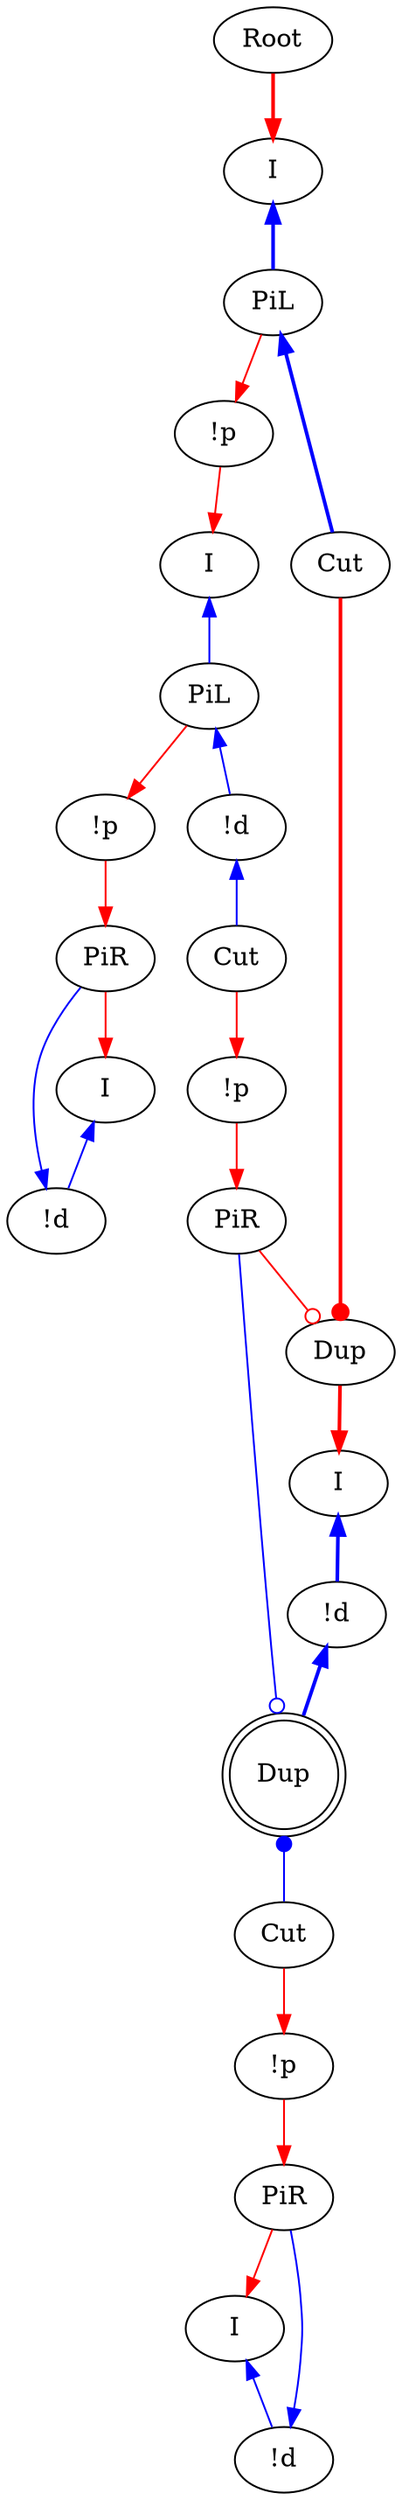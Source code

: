 digraph {
"Root0" [label="Root"]
"PiL0" [label="PiL"]
"!p0" [label="!p"]
"PiR0" [label="PiR"]
"!d0" [label="!d"]
"I0" [label="I"]
"!p1" [label="!p"]
"!d1" [label="!d"]
"PiL1" [label="PiL"]
"I1" [label="I"]
"!p2" [label="!p"]
"PiR1" [label="PiR"]
"!d2" [label="!d"]
"I2" [label="I"]
"!d3" [label="!d"]
"I3" [label="I"]
"I4" [label="I"]
"!p3" [label="!p"]
"Cut0" [label="Cut"]
"PiR2" [label="PiR"]
"Dup4_0" [label="Dup",shape=doublecircle]
"Dup4_1" [label="Dup"]
"Cut1" [label="Cut"]
"Cut2" [label="Cut"]
"PiL1" -> "!d1"[color=blue,tooltip="e103",dir=back]
"I1" -> "PiL1"[color=blue,tooltip="e105",dir=back]
"PiL1" -> "!p2"[color=red,tooltip="e107"]
"!p2" -> "PiR1"[color=red,tooltip="e111"]
"!d2" -> "Dup4_0"[color=blue,tooltip="e112",penwidth=2,dir=back]
"Dup4_1" -> "I2"[color=red,tooltip="e114",penwidth=2]
"!d3" -> "PiR1"[color=blue,tooltip="e117",dir=back]
"PiR1" -> "I3"[color=red,tooltip="e119"]
"I2" -> "!d2"[color=blue,tooltip="e120",penwidth=2,dir=back]
"I3" -> "!d3"[color=blue,tooltip="e123",dir=back]
"Cut0" -> "!p3"[color=red,tooltip="e125"]
"!p3" -> "PiR2"[color=red,tooltip="e127"]
"Dup4_0" -> "Cut1"[color=blue,tooltip="e128",arrowtail=dot,dir=back]
"Dup4_0" -> "PiR2"[color=blue,tooltip="e129",arrowtail=odot,dir=back]
"Cut2" -> "Dup4_1"[color=red,tooltip="e130",arrowhead=dot,penwidth=2]
"PiR2" -> "Dup4_1"[color=red,tooltip="e131",arrowhead=odot]
"!d1" -> "Cut0"[color=blue,tooltip="e47",dir=back]
"PiL0" -> "Cut2"[color=blue,tooltip="e51",penwidth=2,dir=back]
"Cut1" -> "!p0"[color=red,tooltip="e53"]
"I4" -> "PiL0"[color=blue,tooltip="e55",penwidth=2,dir=back]
"PiL0" -> "!p1"[color=red,tooltip="e57"]
"!p0" -> "PiR0"[color=red,tooltip="e85"]
"!d0" -> "PiR0"[color=blue,tooltip="e87",dir=back]
"PiR0" -> "I0"[color=red,tooltip="e89"]
"I0" -> "!d0"[color=blue,tooltip="e91",dir=back]
"!p1" -> "I1"[color=red,tooltip="e95"]
"Root0" -> "I4"[color=red,tooltip="rettop",penwidth=2]
}
